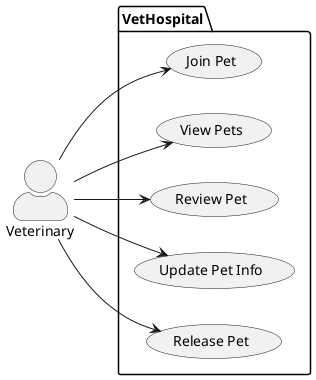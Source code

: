 @startuml
left to right direction
skinparam actorStyle awesome

"Veterinary" as vet

package VetHospital {
    usecase "Join Pet" as JP
    usecase "View Pets" as AP
    usecase "Review Pet" as RP
    usecase "Update Pet Info" as upi
    usecase "Release Pet" as DP
}

vet --> JP
vet --> AP
vet --> RP
vet --> upi
vet --> DP
@enduml